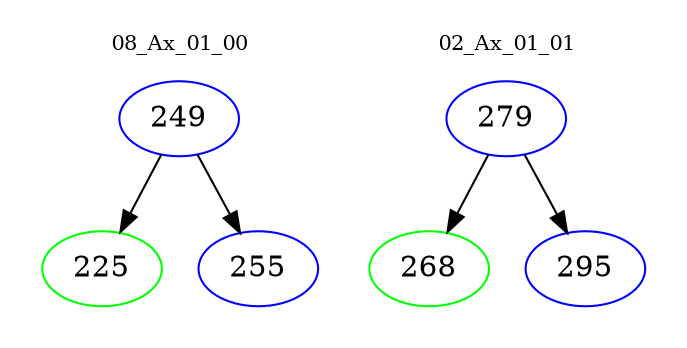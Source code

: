digraph{
subgraph cluster_0 {
color = white
label = "08_Ax_01_00";
fontsize=10;
T0_249 [label="249", color="blue"]
T0_249 -> T0_225 [color="black"]
T0_225 [label="225", color="green"]
T0_249 -> T0_255 [color="black"]
T0_255 [label="255", color="blue"]
}
subgraph cluster_1 {
color = white
label = "02_Ax_01_01";
fontsize=10;
T1_279 [label="279", color="blue"]
T1_279 -> T1_268 [color="black"]
T1_268 [label="268", color="green"]
T1_279 -> T1_295 [color="black"]
T1_295 [label="295", color="blue"]
}
}
